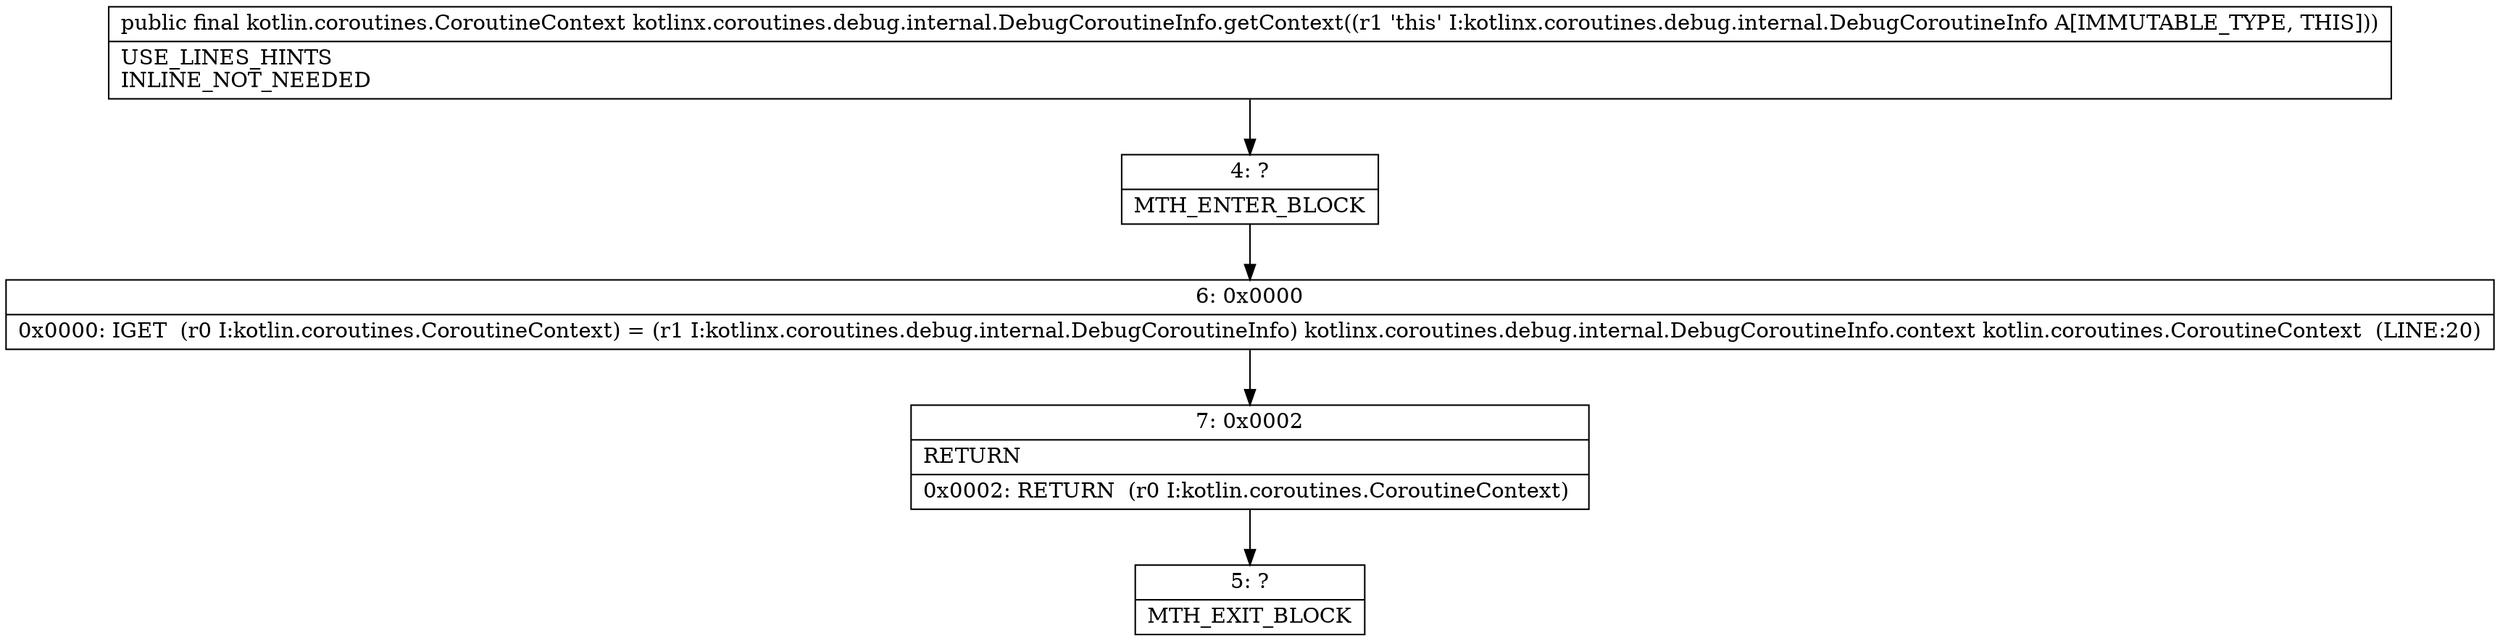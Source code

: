 digraph "CFG forkotlinx.coroutines.debug.internal.DebugCoroutineInfo.getContext()Lkotlin\/coroutines\/CoroutineContext;" {
Node_4 [shape=record,label="{4\:\ ?|MTH_ENTER_BLOCK\l}"];
Node_6 [shape=record,label="{6\:\ 0x0000|0x0000: IGET  (r0 I:kotlin.coroutines.CoroutineContext) = (r1 I:kotlinx.coroutines.debug.internal.DebugCoroutineInfo) kotlinx.coroutines.debug.internal.DebugCoroutineInfo.context kotlin.coroutines.CoroutineContext  (LINE:20)\l}"];
Node_7 [shape=record,label="{7\:\ 0x0002|RETURN\l|0x0002: RETURN  (r0 I:kotlin.coroutines.CoroutineContext) \l}"];
Node_5 [shape=record,label="{5\:\ ?|MTH_EXIT_BLOCK\l}"];
MethodNode[shape=record,label="{public final kotlin.coroutines.CoroutineContext kotlinx.coroutines.debug.internal.DebugCoroutineInfo.getContext((r1 'this' I:kotlinx.coroutines.debug.internal.DebugCoroutineInfo A[IMMUTABLE_TYPE, THIS]))  | USE_LINES_HINTS\lINLINE_NOT_NEEDED\l}"];
MethodNode -> Node_4;Node_4 -> Node_6;
Node_6 -> Node_7;
Node_7 -> Node_5;
}

